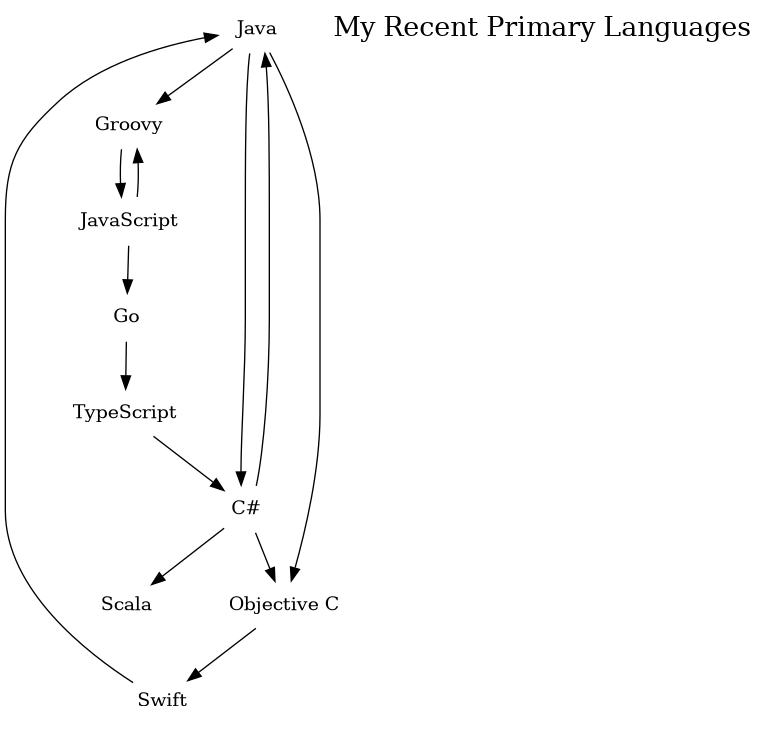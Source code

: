 @startuml
digraph G {
     
  bgcolor="transparent"
  node[style=filled color=white]
     
     

Java -> "C#" -> {Java, "Objective C"}
Java -> "Objective C" -> Swift -> Java
Java -> Groovy
JavaScript -> Groovy
Groovy -> JavaScript -> Go
Go -> TypeScript -> "C#" -> Scala

  "My Recent Primary Languages" [shape=none fontsize=20]
}

@enduml
